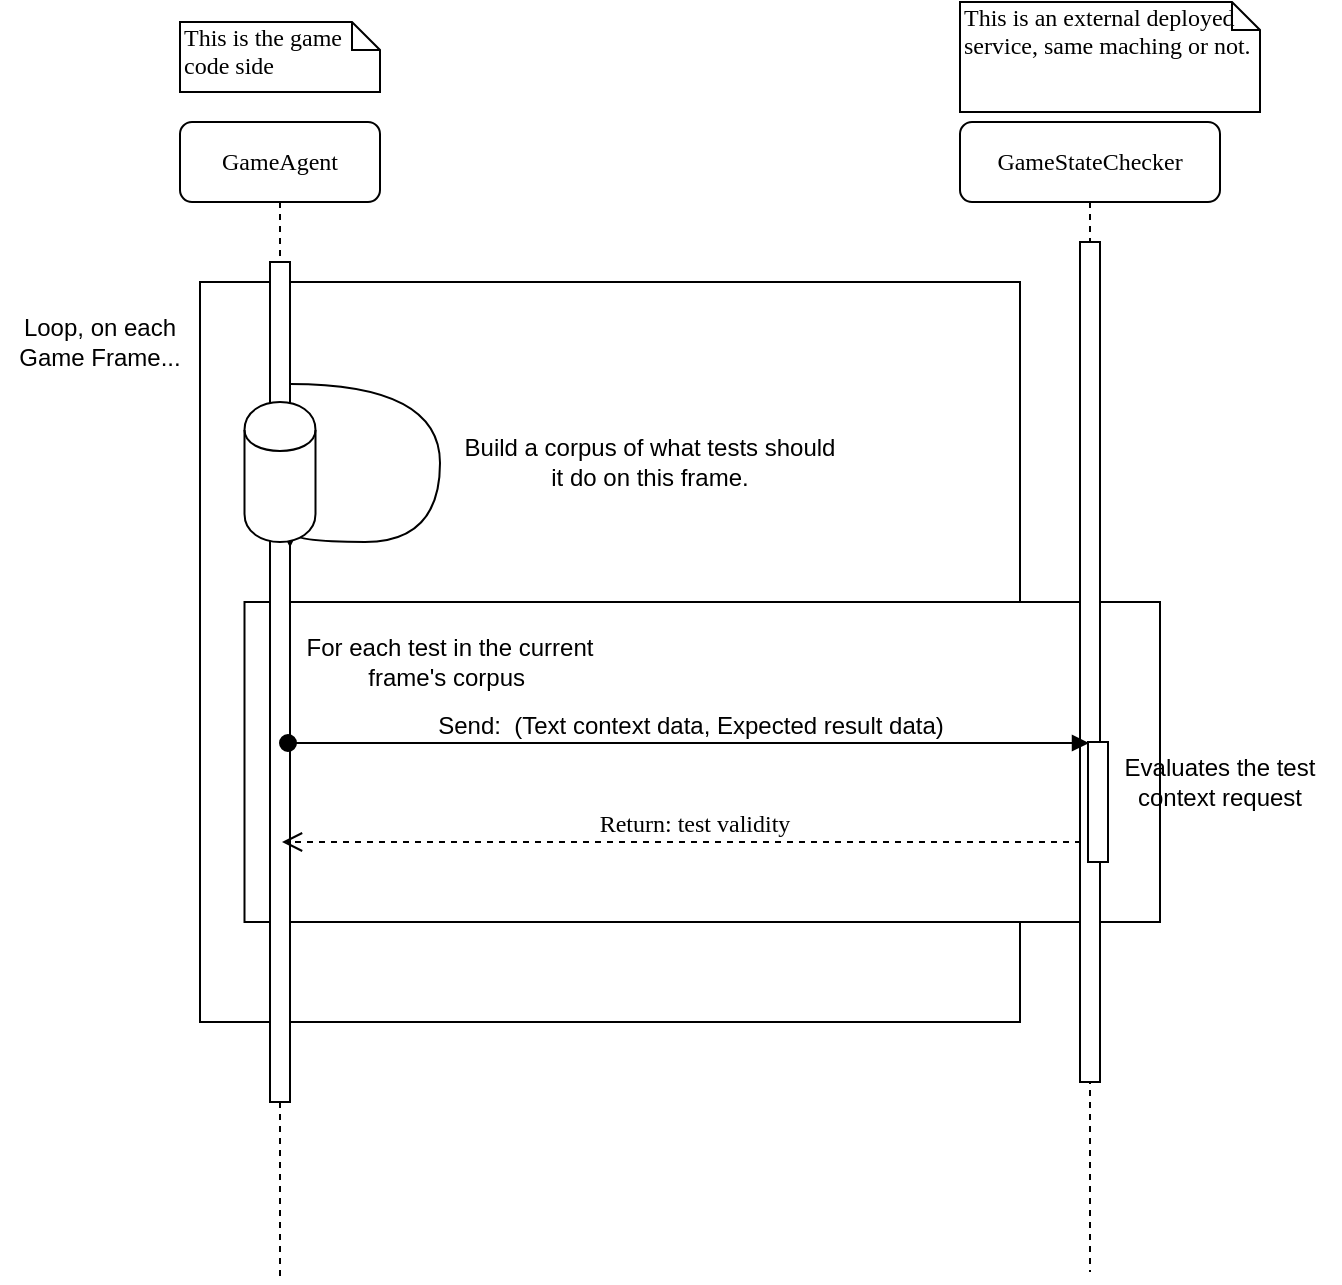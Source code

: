 <mxfile version="13.0.3" type="device"><diagram name="Page-1" id="13e1069c-82ec-6db2-03f1-153e76fe0fe0"><mxGraphModel dx="2765" dy="2075" grid="1" gridSize="10" guides="1" tooltips="1" connect="1" arrows="1" fold="1" page="1" pageScale="1" pageWidth="1100" pageHeight="850" background="#ffffff" math="0" shadow="0"><root><mxCell id="0"/><mxCell id="1" parent="0"/><mxCell id="wxPOrA2tblGynWPnRzEw-12" value="" style="rounded=0;whiteSpace=wrap;html=1;" vertex="1" parent="1"><mxGeometry x="110" y="160" width="410" height="370" as="geometry"/></mxCell><mxCell id="wxPOrA2tblGynWPnRzEw-20" value="" style="rounded=0;whiteSpace=wrap;html=1;" vertex="1" parent="1"><mxGeometry x="132.25" y="320" width="457.75" height="160" as="geometry"/></mxCell><mxCell id="7baba1c4bc27f4b0-5" value="GameStateChecker" style="shape=umlLifeline;perimeter=lifelinePerimeter;whiteSpace=wrap;html=1;container=1;collapsible=0;recursiveResize=0;outlineConnect=0;rounded=1;shadow=0;comic=0;labelBackgroundColor=none;strokeWidth=1;fontFamily=Verdana;fontSize=12;align=center;" parent="1" vertex="1"><mxGeometry x="490" y="80" width="130" height="575" as="geometry"/></mxCell><mxCell id="wxPOrA2tblGynWPnRzEw-23" value="" style="html=1;points=[];perimeter=orthogonalPerimeter;rounded=0;shadow=0;comic=0;labelBackgroundColor=none;strokeWidth=1;fontFamily=Verdana;fontSize=12;align=center;" vertex="1" parent="7baba1c4bc27f4b0-5"><mxGeometry x="60" y="60" width="10" height="420" as="geometry"/></mxCell><mxCell id="wxPOrA2tblGynWPnRzEw-24" value="" style="rounded=0;whiteSpace=wrap;html=1;" vertex="1" parent="7baba1c4bc27f4b0-5"><mxGeometry x="64" y="310" width="10" height="60" as="geometry"/></mxCell><mxCell id="7baba1c4bc27f4b0-8" value="GameAgent" style="shape=umlLifeline;perimeter=lifelinePerimeter;whiteSpace=wrap;html=1;container=1;collapsible=0;recursiveResize=0;outlineConnect=0;rounded=1;shadow=0;comic=0;labelBackgroundColor=none;strokeWidth=1;fontFamily=Verdana;fontSize=12;align=center;" parent="1" vertex="1"><mxGeometry x="100" y="80" width="100" height="580" as="geometry"/></mxCell><mxCell id="7baba1c4bc27f4b0-9" value="" style="html=1;points=[];perimeter=orthogonalPerimeter;rounded=0;shadow=0;comic=0;labelBackgroundColor=none;strokeWidth=1;fontFamily=Verdana;fontSize=12;align=center;" parent="7baba1c4bc27f4b0-8" vertex="1"><mxGeometry x="45" y="70" width="10" height="420" as="geometry"/></mxCell><mxCell id="wxPOrA2tblGynWPnRzEw-18" value="" style="html=1;verticalAlign=bottom;endArrow=block;labelBackgroundColor=none;fontFamily=Verdana;fontSize=12;elbow=vertical;edgeStyle=orthogonalEdgeStyle;curved=1;entryX=1;entryY=0.34;entryDx=0;entryDy=0;entryPerimeter=0;" edge="1" parent="7baba1c4bc27f4b0-8" source="7baba1c4bc27f4b0-9" target="7baba1c4bc27f4b0-9"><mxGeometry x="-0.353" y="-31" relative="1" as="geometry"><mxPoint x="125.66" y="130.86" as="sourcePoint"/><mxPoint x="120" y="169.95" as="targetPoint"/><Array as="points"><mxPoint x="130" y="131"/><mxPoint x="130" y="210"/><mxPoint x="55" y="210"/></Array><mxPoint x="61" y="9" as="offset"/></mxGeometry></mxCell><mxCell id="7baba1c4bc27f4b0-40" value="This is the game code side" style="shape=note;whiteSpace=wrap;html=1;size=14;verticalAlign=top;align=left;spacingTop=-6;rounded=0;shadow=0;comic=0;labelBackgroundColor=none;strokeWidth=1;fontFamily=Verdana;fontSize=12" parent="1" vertex="1"><mxGeometry x="100" y="30" width="100" height="35" as="geometry"/></mxCell><mxCell id="7baba1c4bc27f4b0-41" value="This is an external deployed service, same maching or not." style="shape=note;whiteSpace=wrap;html=1;size=14;verticalAlign=top;align=left;spacingTop=-6;rounded=0;shadow=0;comic=0;labelBackgroundColor=none;strokeWidth=1;fontFamily=Verdana;fontSize=12" parent="1" vertex="1"><mxGeometry x="490" y="20" width="150" height="55" as="geometry"/></mxCell><mxCell id="wxPOrA2tblGynWPnRzEw-9" value="&lt;font style=&quot;font-size: 12px&quot;&gt;Send:&amp;nbsp; (Text context data, Expected result data)&lt;/font&gt;" style="html=1;verticalAlign=bottom;startArrow=oval;startFill=1;endArrow=block;startSize=8;exitX=0.9;exitY=0.209;exitDx=0;exitDy=0;exitPerimeter=0;" edge="1" parent="1"><mxGeometry width="60" relative="1" as="geometry"><mxPoint x="154" y="390.5" as="sourcePoint"/><mxPoint x="554.5" y="390.5" as="targetPoint"/></mxGeometry></mxCell><mxCell id="wxPOrA2tblGynWPnRzEw-15" value="" style="shape=cylinder;whiteSpace=wrap;html=1;boundedLbl=1;backgroundOutline=1;" vertex="1" parent="1"><mxGeometry x="132.25" y="220" width="35.5" height="70" as="geometry"/></mxCell><mxCell id="wxPOrA2tblGynWPnRzEw-16" value="Return: test validity" style="html=1;verticalAlign=bottom;endArrow=open;dashed=1;endSize=8;labelBackgroundColor=none;fontFamily=Verdana;fontSize=12;edgeStyle=elbowEdgeStyle;elbow=vertical;" edge="1" parent="1"><mxGeometry x="0.424" y="-90" relative="1" as="geometry"><mxPoint x="151" y="440" as="targetPoint"/><Array as="points"><mxPoint x="266" y="440"/><mxPoint x="-204" y="560"/></Array><mxPoint x="550.5" y="440" as="sourcePoint"/><mxPoint x="91" y="90" as="offset"/></mxGeometry></mxCell><mxCell id="wxPOrA2tblGynWPnRzEw-17" value="Loop, on each Game Frame..." style="text;html=1;strokeColor=none;fillColor=none;align=center;verticalAlign=middle;whiteSpace=wrap;rounded=0;" vertex="1" parent="1"><mxGeometry x="10" y="180" width="100" height="20" as="geometry"/></mxCell><mxCell id="wxPOrA2tblGynWPnRzEw-19" value="Build a corpus of what tests should it do on this frame." style="text;html=1;strokeColor=none;fillColor=none;align=center;verticalAlign=middle;whiteSpace=wrap;rounded=0;" vertex="1" parent="1"><mxGeometry x="240" y="240" width="190" height="20" as="geometry"/></mxCell><mxCell id="wxPOrA2tblGynWPnRzEw-22" value="For each test in the current frame's corpus&amp;nbsp;" style="text;html=1;strokeColor=none;fillColor=none;align=center;verticalAlign=middle;whiteSpace=wrap;rounded=0;" vertex="1" parent="1"><mxGeometry x="160" y="340" width="150" height="20" as="geometry"/></mxCell><mxCell id="wxPOrA2tblGynWPnRzEw-25" value="Evaluates the test context request" style="text;html=1;strokeColor=none;fillColor=none;align=center;verticalAlign=middle;whiteSpace=wrap;rounded=0;" vertex="1" parent="1"><mxGeometry x="560" y="400" width="120" height="20" as="geometry"/></mxCell></root></mxGraphModel></diagram></mxfile>